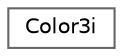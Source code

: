 digraph "Graphical Class Hierarchy"
{
 // LATEX_PDF_SIZE
  bgcolor="transparent";
  edge [fontname=Helvetica,fontsize=10,labelfontname=Helvetica,labelfontsize=10];
  node [fontname=Helvetica,fontsize=10,shape=box,height=0.2,width=0.4];
  rankdir="LR";
  Node0 [id="Node000000",label="Color3i",height=0.2,width=0.4,color="grey40", fillcolor="white", style="filled",URL="$de/d12/struct_color3i.html",tooltip=" "];
}
